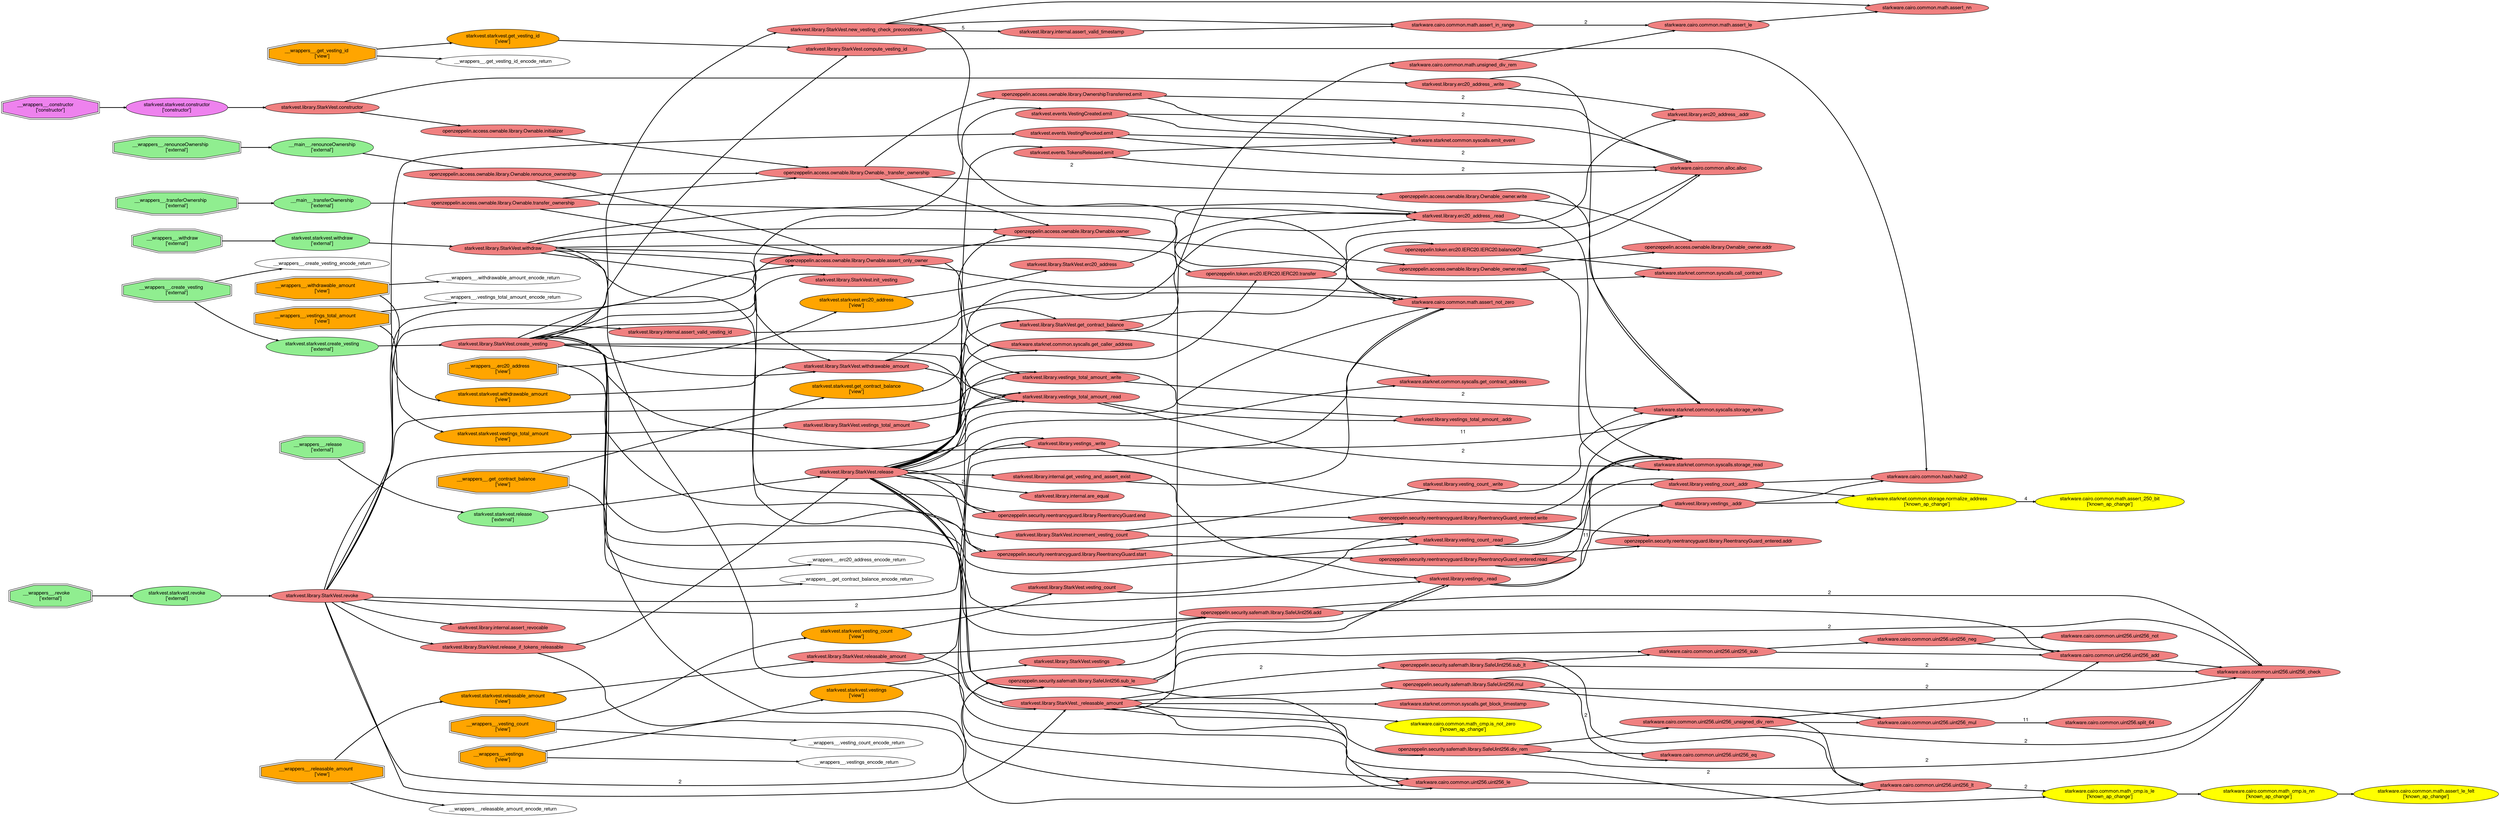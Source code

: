 // Call flow graph
digraph CarbonableStarkvest {
	graph [fontname="Helvetica,Arial,sans-serif" fontsize=20 layout=dot newrank=true rankdir=LR]
	node [fontname="Helvetica,Arial,sans-serif" pencolor="#00000044" shape="rect, plaintext" style=filled]
	edge [arrowsize=0.5 fontname="Helvetica,Arial,sans-serif" labeldistance=3 labelfontcolor="#00000080" penwidth=2]
	0 [label="starkware.cairo.common.alloc.alloc" color="" fillcolor=lightcoral shape=oval style=filled]
	3 [label="starkware.cairo.common.hash.hash2" color="" fillcolor=lightcoral shape=oval style=filled]
	9 [label="starkware.cairo.common.math.assert_not_zero" color="" fillcolor=lightcoral shape=oval style=filled]
	14 [label="starkware.cairo.common.math.assert_nn" color="" fillcolor=lightcoral shape=oval style=filled]
	18 [label="starkware.cairo.common.math.assert_le" color="" fillcolor=lightcoral shape=oval style=filled]
	23 [label="starkware.cairo.common.math.assert_in_range" color="" fillcolor=lightcoral shape=oval style=filled]
	34 [label="starkware.cairo.common.math.assert_250_bit\l['known_ap_change']" color="" fillcolor=yellow shape=oval style=filled]
	47 [label="starkware.cairo.common.math.assert_le_felt\l['known_ap_change']" color="" fillcolor=yellow shape=oval style=filled]
	92 [label="starkware.cairo.common.math.unsigned_div_rem" color="" fillcolor=lightcoral shape=oval style=filled]
	107 [label="starkware.starknet.common.storage.normalize_address\l['known_ap_change']" color="" fillcolor=yellow shape=oval style=filled]
	147 [label="starkware.starknet.common.syscalls.call_contract" color="" fillcolor=lightcoral shape=oval style=filled]
	159 [label="starkware.starknet.common.syscalls.get_caller_address" color="" fillcolor=lightcoral shape=oval style=filled]
	166 [label="starkware.starknet.common.syscalls.get_contract_address" color="" fillcolor=lightcoral shape=oval style=filled]
	173 [label="starkware.starknet.common.syscalls.get_block_timestamp" color="" fillcolor=lightcoral shape=oval style=filled]
	180 [label="starkware.starknet.common.syscalls.storage_read" color="" fillcolor=lightcoral shape=oval style=filled]
	188 [label="starkware.starknet.common.syscalls.storage_write" color="" fillcolor=lightcoral shape=oval style=filled]
	196 [label="starkware.starknet.common.syscalls.emit_event" color="" fillcolor=lightcoral shape=oval style=filled]
	206 [label="openzeppelin.access.ownable.library.OwnershipTransferred.emit" color="" fillcolor=lightcoral shape=oval style=filled]
	231 [label="openzeppelin.access.ownable.library.Ownable_owner.addr" color="" fillcolor=lightcoral shape=oval style=filled]
	236 [label="openzeppelin.access.ownable.library.Ownable_owner.read" color="" fillcolor=lightcoral shape=oval style=filled]
	249 [label="openzeppelin.access.ownable.library.Ownable_owner.write" color="" fillcolor=lightcoral shape=oval style=filled]
	261 [label="openzeppelin.access.ownable.library.Ownable.initializer" color="" fillcolor=lightcoral shape=oval style=filled]
	268 [label="openzeppelin.access.ownable.library.Ownable.assert_only_owner" color="" fillcolor=lightcoral shape=oval style=filled]
	283 [label="openzeppelin.access.ownable.library.Ownable.owner" color="" fillcolor=lightcoral shape=oval style=filled]
	289 [label="openzeppelin.access.ownable.library.Ownable.transfer_ownership" color="" fillcolor=lightcoral shape=oval style=filled]
	301 [label="openzeppelin.access.ownable.library.Ownable.renounce_ownership" color="" fillcolor=lightcoral shape=oval style=filled]
	311 [label="openzeppelin.access.ownable.library.Ownable._transfer_ownership" color="" fillcolor=lightcoral shape=oval style=filled]
	332 [label="starkware.cairo.common.math_cmp.is_not_zero\l['known_ap_change']" color="" fillcolor=yellow shape=oval style=filled]
	340 [label="starkware.cairo.common.math_cmp.is_nn\l['known_ap_change']" color="" fillcolor=yellow shape=oval style=filled]
	373 [label="starkware.cairo.common.math_cmp.is_le\l['known_ap_change']" color="" fillcolor=yellow shape=oval style=filled]
	378 [label="starkware.cairo.common.uint256.uint256_check" color="" fillcolor=lightcoral shape=oval style=filled]
	383 [label="starkware.cairo.common.uint256.uint256_add" color="" fillcolor=lightcoral shape=oval style=filled]
	405 [label="starkware.cairo.common.uint256.split_64" color="" fillcolor=lightcoral shape=oval style=filled]
	421 [label="starkware.cairo.common.uint256.uint256_mul" color="" fillcolor=lightcoral shape=oval style=filled]
	509 [label="starkware.cairo.common.uint256.uint256_lt" color="" fillcolor=lightcoral shape=oval style=filled]
	526 [label="starkware.cairo.common.uint256.uint256_le" color="" fillcolor=lightcoral shape=oval style=filled]
	538 [label="starkware.cairo.common.uint256.uint256_unsigned_div_rem" color="" fillcolor=lightcoral shape=oval style=filled]
	598 [label="starkware.cairo.common.uint256.uint256_not" color="" fillcolor=lightcoral shape=oval style=filled]
	606 [label="starkware.cairo.common.uint256.uint256_neg" color="" fillcolor=lightcoral shape=oval style=filled]
	621 [label="starkware.cairo.common.uint256.uint256_sub" color="" fillcolor=lightcoral shape=oval style=filled]
	637 [label="starkware.cairo.common.uint256.uint256_eq" color="" fillcolor=lightcoral shape=oval style=filled]
	659 [label="openzeppelin.security.safemath.library.SafeUint256.add" color="" fillcolor=lightcoral shape=oval style=filled]
	680 [label="openzeppelin.security.safemath.library.SafeUint256.sub_le" color="" fillcolor=lightcoral shape=oval style=filled]
	707 [label="openzeppelin.security.safemath.library.SafeUint256.sub_lt" color="" fillcolor=lightcoral shape=oval style=filled]
	734 [label="openzeppelin.security.safemath.library.SafeUint256.mul" color="" fillcolor=lightcoral shape=oval style=filled]
	793 [label="openzeppelin.security.safemath.library.SafeUint256.div_rem" color="" fillcolor=lightcoral shape=oval style=filled]
	822 [label="openzeppelin.security.reentrancyguard.library.ReentrancyGuard_entered.addr" color="" fillcolor=lightcoral shape=oval style=filled]
	827 [label="openzeppelin.security.reentrancyguard.library.ReentrancyGuard_entered.read" color="" fillcolor=lightcoral shape=oval style=filled]
	840 [label="openzeppelin.security.reentrancyguard.library.ReentrancyGuard_entered.write" color="" fillcolor=lightcoral shape=oval style=filled]
	852 [label="openzeppelin.security.reentrancyguard.library.ReentrancyGuard.start" color="" fillcolor=lightcoral shape=oval style=filled]
	867 [label="openzeppelin.security.reentrancyguard.library.ReentrancyGuard.end" color="" fillcolor=lightcoral shape=oval style=filled]
	875 [label="openzeppelin.token.erc20.IERC20.IERC20.balanceOf" color="" fillcolor=lightcoral shape=oval style=filled]
	899 [label="openzeppelin.token.erc20.IERC20.IERC20.transfer" color="" fillcolor=lightcoral shape=oval style=filled]
	924 [label="starkvest.events.VestingCreated.emit" color="" fillcolor=lightcoral shape=oval style=filled]
	951 [label="starkvest.events.VestingRevoked.emit" color="" fillcolor=lightcoral shape=oval style=filled]
	975 [label="starkvest.events.TokensReleased.emit" color="" fillcolor=lightcoral shape=oval style=filled]
	1001 [label="starkvest.library.erc20_address_.addr" color="" fillcolor=lightcoral shape=oval style=filled]
	1006 [label="starkvest.library.erc20_address_.read" color="" fillcolor=lightcoral shape=oval style=filled]
	1019 [label="starkvest.library.erc20_address_.write" color="" fillcolor=lightcoral shape=oval style=filled]
	1031 [label="starkvest.library.vestings_total_amount_.addr" color="" fillcolor=lightcoral shape=oval style=filled]
	1036 [label="starkvest.library.vestings_total_amount_.read" color="" fillcolor=lightcoral shape=oval style=filled]
	1055 [label="starkvest.library.vestings_total_amount_.write" color="" fillcolor=lightcoral shape=oval style=filled]
	1072 [label="starkvest.library.vesting_count_.addr" color="" fillcolor=lightcoral shape=oval style=filled]
	1086 [label="starkvest.library.vesting_count_.read" color="" fillcolor=lightcoral shape=oval style=filled]
	1100 [label="starkvest.library.vesting_count_.write" color="" fillcolor=lightcoral shape=oval style=filled]
	1113 [label="starkvest.library.vestings_.addr" color="" fillcolor=lightcoral shape=oval style=filled]
	1127 [label="starkvest.library.vestings_.read" color="" fillcolor=lightcoral shape=oval style=filled]
	1201 [label="starkvest.library.vestings_.write" color="" fillcolor=lightcoral shape=oval style=filled]
	1264 [label="starkvest.library.StarkVest.erc20_address" color="" fillcolor=lightcoral shape=oval style=filled]
	1270 [label="starkvest.library.StarkVest.vestings_total_amount" color="" fillcolor=lightcoral shape=oval style=filled]
	1276 [label="starkvest.library.StarkVest.vesting_count" color="" fillcolor=lightcoral shape=oval style=filled]
	1283 [label="starkvest.library.StarkVest.vestings" color="" fillcolor=lightcoral shape=oval style=filled]
	1290 [label="starkvest.library.StarkVest.withdrawable_amount" color="" fillcolor=lightcoral shape=oval style=filled]
	1313 [label="starkvest.library.StarkVest.get_contract_balance" color="" fillcolor=lightcoral shape=oval style=filled]
	1333 [label="starkvest.library.StarkVest.releasable_amount" color="" fillcolor=lightcoral shape=oval style=filled]
	1359 [label="starkvest.library.StarkVest.constructor" color="" fillcolor=lightcoral shape=oval style=filled]
	1369 [label="starkvest.library.StarkVest.create_vesting" color="" fillcolor=lightcoral shape=oval style=filled]
	1474 [label="starkvest.library.StarkVest.revoke" color="" fillcolor=lightcoral shape=oval style=filled]
	1594 [label="starkvest.library.StarkVest.release_if_tokens_releasable" color="" fillcolor=lightcoral shape=oval style=filled]
	1620 [label="starkvest.library.StarkVest.release" color="" fillcolor=lightcoral shape=oval style=filled]
	1753 [label="starkvest.library.StarkVest.withdraw" color="" fillcolor=lightcoral shape=oval style=filled]
	1799 [label="starkvest.library.StarkVest.compute_vesting_id" color="" fillcolor=lightcoral shape=oval style=filled]
	1805 [label="starkvest.library.StarkVest._releasable_amount" color="" fillcolor=lightcoral shape=oval style=filled]
	1884 [label="starkvest.library.StarkVest.new_vesting_check_preconditions" color="" fillcolor=lightcoral shape=oval style=filled]
	1921 [label="starkvest.library.StarkVest.increment_vesting_count" color="" fillcolor=lightcoral shape=oval style=filled]
	1936 [label="starkvest.library.StarkVest.init_vesting" color="" fillcolor=lightcoral shape=oval style=filled]
	1964 [label="starkvest.library.internal.get_vesting_and_assert_exist" color="" fillcolor=lightcoral shape=oval style=filled]
	1988 [label="starkvest.library.internal.are_equal" color="" fillcolor=lightcoral shape=oval style=filled]
	1997 [label="starkvest.library.internal.assert_valid_timestamp" color="" fillcolor=lightcoral shape=oval style=filled]
	2006 [label="starkvest.library.internal.assert_valid_vesting_id" color="" fillcolor=lightcoral shape=oval style=filled]
	2010 [label="starkvest.library.internal.assert_revocable" color="" fillcolor=lightcoral shape=oval style=filled]
	2013 [label="starkvest.starkvest.erc20_address\l['view']" color="" fillcolor=orange shape=oval style=filled]
	2019 [label="__wrappers__.erc20_address_encode_return" color="" fillcolor=white shape=oval style=solid]
	2028 [label="__wrappers__.erc20_address\l['view']" color="" fillcolor=orange shape=doubleoctagon style=filled]
	2043 [label="starkvest.starkvest.vestings_total_amount\l['view']" color="" fillcolor=orange shape=oval style=filled]
	2049 [label="__wrappers__.vestings_total_amount_encode_return" color="" fillcolor=white shape=oval style=solid]
	2059 [label="__wrappers__.vestings_total_amount\l['view']" color="" fillcolor=orange shape=doubleoctagon style=filled]
	2074 [label="starkvest.starkvest.vesting_count\l['view']" color="" fillcolor=orange shape=oval style=filled]
	2081 [label="__wrappers__.vesting_count_encode_return" color="" fillcolor=white shape=oval style=solid]
	2090 [label="__wrappers__.vesting_count\l['view']" color="" fillcolor=orange shape=doubleoctagon style=filled]
	2108 [label="starkvest.starkvest.get_vesting_id\l['view']" color="" fillcolor=orange shape=oval style=filled]
	2114 [label="__wrappers__.get_vesting_id_encode_return" color="" fillcolor=white shape=oval style=solid]
	2123 [label="__wrappers__.get_vesting_id\l['view']" color="" fillcolor=orange shape=doubleoctagon style=filled]
	2140 [label="starkvest.starkvest.vestings\l['view']" color="" fillcolor=orange shape=oval style=filled]
	2147 [label="__wrappers__.vestings_encode_return" color="" fillcolor=white shape=oval style=solid]
	2166 [label="__wrappers__.vestings\l['view']" color="" fillcolor=orange shape=doubleoctagon style=filled]
	2184 [label="starkvest.starkvest.withdrawable_amount\l['view']" color="" fillcolor=orange shape=oval style=filled]
	2190 [label="__wrappers__.withdrawable_amount_encode_return" color="" fillcolor=white shape=oval style=solid]
	2200 [label="__wrappers__.withdrawable_amount\l['view']" color="" fillcolor=orange shape=doubleoctagon style=filled]
	2215 [label="starkvest.starkvest.get_contract_balance\l['view']" color="" fillcolor=orange shape=oval style=filled]
	2221 [label="__wrappers__.get_contract_balance_encode_return" color="" fillcolor=white shape=oval style=solid]
	2231 [label="__wrappers__.get_contract_balance\l['view']" color="" fillcolor=orange shape=doubleoctagon style=filled]
	2246 [label="starkvest.starkvest.releasable_amount\l['view']" color="" fillcolor=orange shape=oval style=filled]
	2253 [label="__wrappers__.releasable_amount_encode_return" color="" fillcolor=white shape=oval style=solid]
	2263 [label="__wrappers__.releasable_amount\l['view']" color="" fillcolor=orange shape=doubleoctagon style=filled]
	2281 [label="starkvest.starkvest.constructor\l['constructor']" color="" fillcolor=violet shape=oval style=filled]
	2289 [label="__wrappers__.constructor\l['constructor']" color="" fillcolor=violet shape=doubleoctagon style=filled]
	2308 [label="starkvest.starkvest.create_vesting\l['external']" color="" fillcolor=lightgreen shape=oval style=filled]
	2322 [label="__wrappers__.create_vesting_encode_return" color="" fillcolor=white shape=oval style=solid]
	2331 [label="__wrappers__.create_vesting\l['external']" color="" fillcolor=lightgreen shape=doubleoctagon style=filled]
	2356 [label="starkvest.starkvest.revoke\l['external']" color="" fillcolor=lightgreen shape=oval style=filled]
	2363 [label="__wrappers__.revoke\l['external']" color="" fillcolor=lightgreen shape=doubleoctagon style=filled]
	2381 [label="starkvest.starkvest.release\l['external']" color="" fillcolor=lightgreen shape=oval style=filled]
	2390 [label="__wrappers__.release\l['external']" color="" fillcolor=lightgreen shape=doubleoctagon style=filled]
	2410 [label="starkvest.starkvest.withdraw\l['external']" color="" fillcolor=lightgreen shape=oval style=filled]
	2418 [label="__wrappers__.withdraw\l['external']" color="" fillcolor=lightgreen shape=doubleoctagon style=filled]
	2437 [label="__main__.transferOwnership\l['external']" color="" fillcolor=lightgreen shape=oval style=filled]
	2444 [label="__wrappers__.transferOwnership\l['external']" color="" fillcolor=lightgreen shape=doubleoctagon style=filled]
	2462 [label="__main__.renounceOwnership\l['external']" color="" fillcolor=lightgreen shape=oval style=filled]
	2468 [label="__wrappers__.renounceOwnership\l['external']" color="" fillcolor=lightgreen shape=doubleoctagon style=filled]
	18 -> 14
	23 -> 18 [label=2]
	92 -> 18
	107 -> 34 [label=4]
	206 -> 0 [label=2]
	206 -> 196
	236 -> 231
	236 -> 180
	249 -> 231
	249 -> 188
	261 -> 311
	268 -> 283
	268 -> 159
	268 -> 9
	283 -> 236
	289 -> 9
	289 -> 268
	289 -> 311
	301 -> 268
	301 -> 311
	311 -> 283
	311 -> 249
	311 -> 206
	340 -> 47
	373 -> 340
	383 -> 378
	421 -> 405 [label=11]
	509 -> 373 [label=2]
	526 -> 509
	538 -> 378 [label=2]
	538 -> 421
	538 -> 383
	538 -> 509
	606 -> 598
	606 -> 383
	621 -> 606
	621 -> 383
	659 -> 378 [label=2]
	659 -> 383
	680 -> 378 [label=2]
	680 -> 526
	680 -> 621
	707 -> 378 [label=2]
	707 -> 509
	707 -> 621
	734 -> 378 [label=2]
	734 -> 637 [label=2]
	734 -> 421
	793 -> 378 [label=2]
	793 -> 637
	793 -> 538
	827 -> 822
	827 -> 180
	840 -> 822
	840 -> 188
	852 -> 827
	852 -> 840
	867 -> 840
	875 -> 0
	875 -> 147
	899 -> 0
	899 -> 147
	924 -> 0 [label=2]
	924 -> 196
	951 -> 0 [label=2]
	951 -> 196
	975 -> 0 [label=2]
	975 -> 196
	1006 -> 1001
	1006 -> 180
	1019 -> 1001
	1019 -> 188
	1036 -> 1031
	1036 -> 180 [label=2]
	1055 -> 1031
	1055 -> 188 [label=2]
	1072 -> 3
	1072 -> 107
	1086 -> 1072
	1086 -> 180
	1100 -> 1072
	1100 -> 188
	1113 -> 3
	1113 -> 107
	1127 -> 1113
	1127 -> 180 [label=11]
	1201 -> 1113
	1201 -> 188 [label=11]
	1264 -> 1006
	1270 -> 1036
	1276 -> 1086
	1283 -> 1127
	1290 -> 1313
	1290 -> 1036
	1290 -> 680
	1313 -> 1006
	1313 -> 166
	1313 -> 875
	1333 -> 1127
	1333 -> 9
	1333 -> 1805
	1359 -> 261
	1359 -> 1019
	1369 -> 268
	1369 -> 1884
	1369 -> 1290
	1369 -> 526
	1369 -> 1086
	1369 -> 1799
	1369 -> 1921
	1369 -> 1936
	1369 -> 1201
	1369 -> 1036
	1369 -> 659
	1369 -> 1055
	1369 -> 924
	1474 -> 268
	1474 -> 2006
	1474 -> 1127 [label=2]
	1474 -> 2010
	1474 -> 1805
	1474 -> 1594
	1474 -> 680 [label=2]
	1474 -> 1036
	1474 -> 1055
	1474 -> 1201
	1474 -> 951
	1594 -> 509
	1594 -> 1620
	1620 -> 852
	1620 -> 1964
	1620 -> 159
	1620 -> 283
	1620 -> 1988 [label=2]
	1620 -> 9
	1620 -> 1805
	1620 -> 526
	1620 -> 659
	1620 -> 1201
	1620 -> 1036
	1620 -> 680
	1620 -> 1055
	1620 -> 1006
	1620 -> 166
	1620 -> 899
	1620 -> 975
	1620 -> 867
	1753 -> 268
	1753 -> 852
	1753 -> 1290
	1753 -> 526
	1753 -> 283
	1753 -> 1006
	1753 -> 899
	1753 -> 867
	1799 -> 3
	1805 -> 173
	1805 -> 373 [label=2]
	1805 -> 332
	1805 -> 707 [label=2]
	1805 -> 92
	1805 -> 734
	1805 -> 793
	1884 -> 1997 [label=5]
	1884 -> 9 [label=2]
	1884 -> 14
	1884 -> 23
	1921 -> 1086
	1921 -> 1100
	1964 -> 1127
	1964 -> 9
	1997 -> 23
	2006 -> 9
	2013 -> 1264
	2028 -> 2013
	2028 -> 2019
	2043 -> 1270
	2059 -> 2043
	2059 -> 2049
	2074 -> 1276
	2090 -> 2074
	2090 -> 2081
	2108 -> 1799
	2123 -> 2108
	2123 -> 2114
	2140 -> 1283
	2166 -> 2140
	2166 -> 2147
	2184 -> 1290
	2200 -> 2184
	2200 -> 2190
	2215 -> 1313
	2231 -> 2215
	2231 -> 2221
	2246 -> 1333
	2263 -> 2246
	2263 -> 2253
	2281 -> 1359
	2289 -> 2281
	2308 -> 1369
	2331 -> 2308
	2331 -> 2322
	2356 -> 1474
	2363 -> 2356
	2381 -> 1620
	2390 -> 2381
	2410 -> 1753
	2418 -> 2410
	2437 -> 289
	2444 -> 2437
	2462 -> 301
	2468 -> 2462
}
